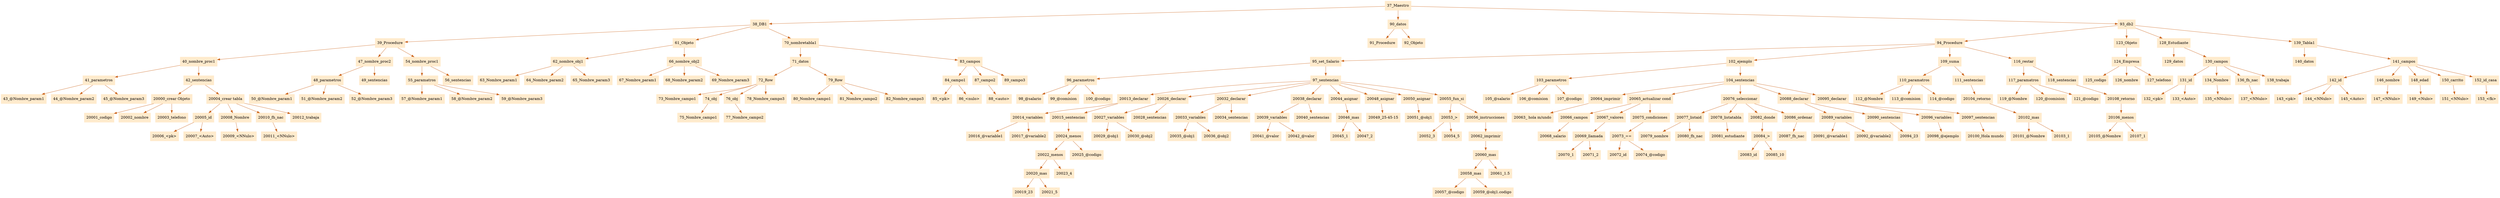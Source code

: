 digraph G {node[shape=box, style=filled, color=blanchedalmond]; edge[color=chocolate3];rankdir=UD 

"37_Maestro"->"38_DB1""38_DB1"->"39_Procedure""39_Procedure"->"40_nombre_proc1""40_nombre_proc1"->"41_parametros""41_parametros"->"43_@Nombre_param1""41_parametros"->"44_@Nombre_param2""41_parametros"->"45_@Nombre_param3""40_nombre_proc1"->"42_sentencias""42_sentencias"->"20000_crear Objeto""20000_crear Objeto"->"20001_codigo""20000_crear Objeto"->"20002_nombre""20000_crear Objeto"->"20003_telefono""42_sentencias"->"20004_crear tabla""20004_crear tabla"->"20005_id""20005_id"->"20006_<pk>""20005_id"->"20007_<Auto>""20004_crear tabla"->"20008_Nombre""20008_Nombre"->"20009_<NNulo>""20004_crear tabla"->"20010_fh_nac""20010_fh_nac"->"20011_<NNulo>""20004_crear tabla"->"20012_trabaja""39_Procedure"->"47_nombre_proc2""47_nombre_proc2"->"48_parametros""48_parametros"->"50_@Nombre_param1""48_parametros"->"51_@Nombre_param2""48_parametros"->"52_@Nombre_param3""47_nombre_proc2"->"49_sentencias""39_Procedure"->"54_nombre_proc1""54_nombre_proc1"->"55_paramatros""55_paramatros"->"57_@Nombre_param1""55_paramatros"->"58_@Nombre_param2""55_paramatros"->"59_@Nombre_param3""54_nombre_proc1"->"56_sentencias""38_DB1"->"61_Objeto""61_Objeto"->"62_nombre_obj1""62_nombre_obj1"->"63_Nombre_param1""62_nombre_obj1"->"64_Nombre_param2""62_nombre_obj1"->"65_Nombre_param3""61_Objeto"->"66_nombre_obj2""66_nombre_obj2"->"67_Nombre_param1""66_nombre_obj2"->"68_Nombre_param2""66_nombre_obj2"->"69_Nombre_param3""38_DB1"->"70_nombretabla1""70_nombretabla1"->"71_datos""71_datos"->"72_Row""72_Row"->"73_Nombre_campo1""72_Row"->"74_obj""74_obj"->"75_Nombre_campo1""72_Row"->"76_obj""76_obj"->"77_Nombre_campo2""72_Row"->"78_Nombre_campo3""71_datos"->"79_Row""79_Row"->"80_Nombre_campo1""79_Row"->"81_Nombre_campo2""79_Row"->"82_Nombre_campo3""70_nombretabla1"->"83_campos""83_campos"->"84_campo1""84_campo1"->"85_<pk>""84_campo1"->"86_<nulo>""83_campos"->"87_campo2""87_campo2"->"88_<auto>""83_campos"->"89_campo3""37_Maestro"->"90_datos""90_datos"->"91_Procedure""90_datos"->"92_Objeto""37_Maestro"->"93_db2""93_db2"->"94_Procedure""94_Procedure"->"95_set_Salario""95_set_Salario"->"96_parametros""96_parametros"->"98_@salario""96_parametros"->"99_@comision""96_parametros"->"100_@codigo""95_set_Salario"->"97_sentencias""97_sentencias"->"20013_declarar""20013_declarar"->"20014_variables""20014_variables"->"20016_@variable1""20014_variables"->"20017_@variable2""20013_declarar"->"20015_sentencias""20015_sentencias"->"20024_menos""20024_menos"->"20022_menos""20022_menos"->"20020_mas""20020_mas"->"20019_23""20020_mas"->"20021_5""20022_menos"->"20023_4""20024_menos"->"20025_@codigo""97_sentencias"->"20026_declarar""20026_declarar"->"20027_variables""20027_variables"->"20029_@obj1""20027_variables"->"20030_@obj2""20026_declarar"->"20028_sentencias""97_sentencias"->"20032_declarar""20032_declarar"->"20033_variables""20033_variables"->"20035_@obj1""20033_variables"->"20036_@obj2""20032_declarar"->"20034_sentencias""97_sentencias"->"20038_declarar""20038_declarar"->"20039_variables""20039_variables"->"20041_@valor""20039_variables"->"20042_@valor""20038_declarar"->"20040_sentencias""97_sentencias"->"20044_asignar""20044_asignar"->"20046_mas""20046_mas"->"20045_1""20046_mas"->"20047_2""97_sentencias"->"20048_asignar""20048_asignar"->"20049_25-45-15""97_sentencias"->"20050_asignar""20050_asignar"->"20051_@obj1""97_sentencias"->"20055_fun_si""20055_fun_si"->"20053_>""20053_>"->"20052_3""20053_>"->"20054_5""20055_fun_si"->"20056_instrucciones""20056_instrucciones"->"20062_imprimir""20062_imprimir"->"20060_mas""20060_mas"->"20058_mas""20058_mas"->"20057_@codigo""20058_mas"->"20059_@obj1.codigo""20060_mas"->"20061_1.5""94_Procedure"->"102_ejemplo""102_ejemplo"->"103_parametros""103_parametros"->"105_@salario""103_parametros"->"106_@comision""103_parametros"->"107_@codigo""102_ejemplo"->"104_sentencias""104_sentencias"->"20064_imprimir""20064_imprimir"->"20063_ hola m/undo""104_sentencias"->"20065_actualizar cond""20065_actualizar cond"->"20066_campos""20066_campos"->"20068_salario""20065_actualizar cond"->"20067_valores""20067_valores"->"20069_llamada""20069_llamada"->"20070_1""20069_llamada"->"20071_2""20065_actualizar cond"->"20075_condiciones""20075_condiciones"->"20073_==""20073_=="->"20072_id""20073_=="->"20074_@codigo""104_sentencias"->"20076_seleccionar""20076_seleccionar"->"20077_listaid""20077_listaid"->"20079_nombre""20077_listaid"->"20080_fh_nac""20076_seleccionar"->"20078_listatabla""20078_listatabla"->"20081_estudiante""20076_seleccionar"->"20082_donde""20082_donde"->"20084_>""20084_>"->"20083_id""20084_>"->"20085_10""20076_seleccionar"->"20086_ordenar""20086_ordenar"->"20087_fh_nac""104_sentencias"->"20088_declarar""20088_declarar"->"20089_variables""20089_variables"->"20091_@variable1""20089_variables"->"20092_@variable2""20088_declarar"->"20090_sentencias""20090_sentencias"->"20094_23""104_sentencias"->"20095_declarar""20095_declarar"->"20096_variables""20096_variables"->"20098_@ejemplo""20095_declarar"->"20097_sentencias""20097_sentencias"->"20100_Hola mundo""94_Procedure"->"109_suma""109_suma"->"110_paramatros""110_paramatros"->"112_@Nombre""110_paramatros"->"113_@comision""110_paramatros"->"114_@codigo""109_suma"->"111_sentencias""111_sentencias"->"20104_retorno""20104_retorno"->"20102_mas""20102_mas"->"20101_@Nombre""20102_mas"->"20103_1""94_Procedure"->"116_restar""116_restar"->"117_paramatros""117_paramatros"->"119_@Nombre""117_paramatros"->"120_@comision""117_paramatros"->"121_@codigo""116_restar"->"118_sentencias""118_sentencias"->"20108_retorno""20108_retorno"->"20106_menos""20106_menos"->"20105_@Nombre""20106_menos"->"20107_1""93_db2"->"123_Objeto""123_Objeto"->"124_Empresa""124_Empresa"->"125_codigo""124_Empresa"->"126_nombre""124_Empresa"->"127_telefono""93_db2"->"128_Estudiante""128_Estudiante"->"129_datos""128_Estudiante"->"130_campos""130_campos"->"131_id""131_id"->"132_<pk>""131_id"->"133_<Auto>""130_campos"->"134_Nombre""134_Nombre"->"135_<NNulo>""130_campos"->"136_fh_nac""136_fh_nac"->"137_<NNulo>""130_campos"->"138_trabaja""93_db2"->"139_Tabla1""139_Tabla1"->"140_datos""139_Tabla1"->"141_campos""141_campos"->"142_id""142_id"->"143_<pk>""142_id"->"144_<NNulo>""142_id"->"145_<Auto>""141_campos"->"146_nombre""146_nombre"->"147_<NNulo>""141_campos"->"148_edad""148_edad"->"149_<Nulo>""141_campos"->"150_carrito""150_carrito"->"151_<NNulo>""141_campos"->"152_id_casa""152_id_casa"->"153_<fk>"

}
